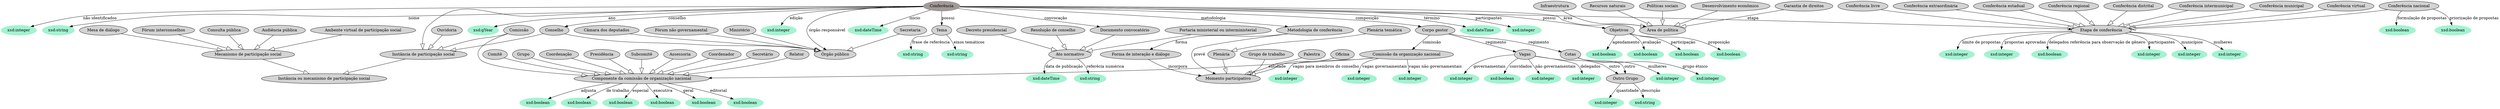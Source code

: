digraph  {
	node [label="\N"];
	Conferência	 [color="#A29999",
		style=filled];
	"Instância de participação social"	 [style=filled];
	Conferência -> "Instância de participação social"	 [arrowhead=empty,
		arrowsize=2];
	22	 [color="#A2F3D1",
		label="xsd:dateTime",
		style=filled];
	Conferência -> 22	 [label=término];
	"Corpo gestor"	 [style=filled];
	Conferência -> "Corpo gestor"	 [label=composição];
	Conselho	 [style=filled];
	Conferência -> Conselho	 [label=conselho];
	2	 [color="#A2F3D1",
		label="xsd:integer",
		style=filled];
	Conferência -> 2	 [label=edição];
	"Documento convocatório"	 [style=filled];
	Conferência -> "Documento convocatório"	 [label=convocação];
	21	 [color="#A2F3D1",
		label="xsd:dateTime",
		style=filled];
	Conferência -> 21	 [label=início];
	"Metodologia de conferência"	 [style=filled];
	Conferência -> "Metodologia de conferência"	 [label=metodologia];
	"Área de política"	 [style=filled];
	Conferência -> "Área de política"	 [label=área];
	3	 [color="#A2F3D1",
		label="xsd:integer",
		style=filled];
	Conferência -> 3	 [label=participantes];
	4	 [color="#A2F3D1",
		label="xsd:integer",
		style=filled];
	Conferência -> 4	 [label="não identificados"];
	1	 [color="#A2F3D1",
		label="xsd:string",
		style=filled];
	Conferência -> 1	 [label=nome];
	5	 [color="#A2F3D1",
		label="xsd:gYear",
		style=filled];
	Conferência -> 5	 [label=ano];
	"Órgão público"	 [style=filled];
	Conferência -> "Órgão público"	 [label="órgão responsável"];
	Tema	 [style=filled];
	Conferência -> Tema	 [label=possui];
	"Etapa de conferência"	 [style=filled];
	Conferência -> "Etapa de conferência"	 [label=etapa];
	Objetivos	 [style=filled];
	Conferência -> Objetivos	 [label=possui];
	"Instância ou mecanismo de participação social"	 [style=filled];
	"Instância de participação social" -> "Instância ou mecanismo de participação social"	 [arrowhead=empty,
		arrowsize=2];
	"Mecanismo de participação social"	 [style=filled];
	"Mecanismo de participação social" -> "Instância ou mecanismo de participação social"	 [arrowhead=empty,
		arrowsize=2];
	Conselho -> "Instância de participação social"	 [arrowhead=empty,
		arrowsize=2];
	Conselho -> "Órgão público"	 [arrowhead=empty,
		arrowsize=2];
	Ouvidoria	 [style=filled];
	Ouvidoria -> "Instância de participação social"	 [arrowhead=empty,
		arrowsize=2];
	Comissão	 [style=filled];
	Comissão -> "Instância de participação social"	 [arrowhead=empty,
		arrowsize=2];
	"Componente da comissão de organização nacional"	 [style=filled];
	Comissão -> "Componente da comissão de organização nacional"	 [arrowhead=empty,
		arrowsize=2];
	"Mesa de diálogo"	 [style=filled];
	"Mesa de diálogo" -> "Mecanismo de participação social"	 [arrowhead=empty,
		arrowsize=2];
	"Fórum interconselhos"	 [style=filled];
	"Fórum interconselhos" -> "Mecanismo de participação social"	 [arrowhead=empty,
		arrowsize=2];
	"Audiência pública"	 [style=filled];
	"Audiência pública" -> "Mecanismo de participação social"	 [arrowhead=empty,
		arrowsize=2];
	"Consulta pública"	 [style=filled];
	"Consulta pública" -> "Mecanismo de participação social"	 [arrowhead=empty,
		arrowsize=2];
	"Ambente virtual de participação social"	 [style=filled];
	"Ambente virtual de participação social" -> "Mecanismo de participação social"	 [arrowhead=empty,
		arrowsize=2];
	Ministério	 [style=filled];
	Ministério -> "Órgão público"	 [arrowhead=empty,
		arrowsize=2];
	Secretaria	 [style=filled];
	Secretaria -> "Órgão público"	 [arrowhead=empty,
		arrowsize=2];
	"Câmara dos deputados"	 [style=filled];
	"Câmara dos deputados" -> "Órgão público"	 [arrowhead=empty,
		arrowsize=2];
	"Fórum não governamental"	 [style=filled];
	"Fórum não governamental" -> "Órgão público"	 [arrowhead=empty,
		arrowsize=2];
	"Ato normativo"	 [style=filled];
	"Documento convocatório" -> "Ato normativo"	 [arrowhead=empty,
		arrowsize=2];
	6	 [color="#A2F3D1",
		label="xsd:dateTime",
		style=filled];
	"Ato normativo" -> 6	 [label="data de publicação"];
	7	 [color="#A2F3D1",
		label="xsd:string",
		style=filled];
	"Ato normativo" -> 7	 [label="referêcia numérica"];
	"Portaria ministerial ou interministerial"	 [style=filled];
	"Portaria ministerial ou interministerial" -> "Ato normativo"	 [arrowhead=empty,
		arrowsize=2];
	"Decreto presidencial"	 [style=filled];
	"Decreto presidencial" -> "Ato normativo"	 [arrowhead=empty,
		arrowsize=2];
	"Resolução de conselho"	 [style=filled];
	"Resolução de conselho" -> "Ato normativo"	 [arrowhead=empty,
		arrowsize=2];
	"Políticas sociais"	 [style=filled];
	"Políticas sociais" -> "Área de política"	 [arrowhead=empty,
		arrowsize=2];
	"Desenvolvimento econômico"	 [style=filled];
	"Desenvolvimento econômico" -> "Área de política"	 [arrowhead=empty,
		arrowsize=2];
	"Garantia de direitos"	 [style=filled];
	"Garantia de direitos" -> "Área de política"	 [arrowhead=empty,
		arrowsize=2];
	Infraestrutura	 [style=filled];
	Infraestrutura -> "Área de política"	 [arrowhead=empty,
		arrowsize=2];
	"Recursos naturais"	 [style=filled];
	"Recursos naturais" -> "Área de política"	 [arrowhead=empty,
		arrowsize=2];
	8	 [color="#A2F3D1",
		label="xsd:boolean",
		style=filled];
	Objetivos -> 8	 [label=agendamento];
	9	 [color="#A2F3D1",
		label="xsd:boolean",
		style=filled];
	Objetivos -> 9	 [label=avaliação];
	10	 [color="#A2F3D1",
		label="xsd:boolean",
		style=filled];
	Objetivos -> 10	 [label=participação];
	11	 [color="#A2F3D1",
		label="xsd:boolean",
		style=filled];
	Objetivos -> 11	 [label=proposição];
	12	 [color="#A2F3D1",
		label="xsd:string",
		style=filled];
	Tema -> 12	 [label="frase de referência"];
	13	 [color="#A2F3D1",
		label="xsd:string",
		style=filled];
	Tema -> 13	 [label="eixos temáticos"];
	32	 [color="#A2F3D1",
		label="xsd:integer",
		style=filled];
	"Etapa de conferência" -> 32	 [label="limite de propostas"];
	17	 [color="#A2F3D1",
		label="xsd:integer",
		style=filled];
	"Etapa de conferência" -> 17	 [label="propostas aprovadas"];
	18	 [color="#A2F3D1",
		label="xsd:boolean",
		style=filled];
	"Etapa de conferência" -> 18	 [label="delegados referência para observação de gênero"];
	14	 [color="#A2F3D1",
		label="xsd:integer",
		style=filled];
	"Etapa de conferência" -> 14	 [label=participantes];
	15	 [color="#A2F3D1",
		label="xsd:integer",
		style=filled];
	"Etapa de conferência" -> 15	 [label=municípios];
	16	 [color="#A2F3D1",
		label="xsd:integer",
		style=filled];
	"Etapa de conferência" -> 16	 [label=mulheres];
	"Conferência nacional"	 [style=filled];
	20	 [color="#A2F3D1",
		label="xsd:boolean",
		style=filled];
	"Conferência nacional" -> 20	 [label="formulação de propostas"];
	19	 [color="#A2F3D1",
		label="xsd:boolean",
		style=filled];
	"Conferência nacional" -> 19	 [label="priorização de propostas"];
	"Conferência nacional" -> "Etapa de conferência"	 [arrowhead=empty,
		arrowsize=2];
	"Conferência estadual"	 [style=filled];
	"Conferência estadual" -> "Etapa de conferência"	 [arrowhead=empty,
		arrowsize=2];
	"Conferência regional"	 [style=filled];
	"Conferência regional" -> "Etapa de conferência"	 [arrowhead=empty,
		arrowsize=2];
	"Conferência distrital"	 [style=filled];
	"Conferência distrital" -> "Etapa de conferência"	 [arrowhead=empty,
		arrowsize=2];
	"Conferência intermunicipal"	 [style=filled];
	"Conferência intermunicipal" -> "Etapa de conferência"	 [arrowhead=empty,
		arrowsize=2];
	"Conferência municipal"	 [style=filled];
	"Conferência municipal" -> "Etapa de conferência"	 [arrowhead=empty,
		arrowsize=2];
	"Conferência virtual"	 [style=filled];
	"Conferência virtual" -> "Etapa de conferência"	 [arrowhead=empty,
		arrowsize=2];
	"Conferência livre"	 [style=filled];
	"Conferência livre" -> "Etapa de conferência"	 [arrowhead=empty,
		arrowsize=2];
	"Conferência extraordinária"	 [style=filled];
	"Conferência extraordinária" -> "Etapa de conferência"	 [arrowhead=empty,
		arrowsize=2];
	"Comissão da organização nacional"	 [style=filled];
	"Corpo gestor" -> "Comissão da organização nacional"	 [label=comissão];
	Cotas	 [style=filled];
	"Corpo gestor" -> Cotas	 [label=regimento];
	Vagas	 [style=filled];
	"Corpo gestor" -> Vagas	 [label=regimento];
	"Comissão da organização nacional" -> "Componente da comissão de organização nacional"	 [label=entidade];
	31	 [color="#A2F3D1",
		label="xsd:integer",
		style=filled];
	"Comissão da organização nacional" -> 31	 [label="vagas para membros do conselho"];
	30	 [color="#A2F3D1",
		label="xsd:integer",
		style=filled];
	"Comissão da organização nacional" -> 30	 [label="vagas governamentais"];
	29	 [color="#A2F3D1",
		label="xsd:integer",
		style=filled];
	"Comissão da organização nacional" -> 29	 [label="vagas não governamentais"];
	23	 [color="#A2F3D1",
		label="xsd:boolean",
		style=filled];
	"Componente da comissão de organização nacional" -> 23	 [label=adjunta];
	24	 [color="#A2F3D1",
		label="xsd:boolean",
		style=filled];
	"Componente da comissão de organização nacional" -> 24	 [label="de trabalho"];
	26	 [color="#A2F3D1",
		label="xsd:boolean",
		style=filled];
	"Componente da comissão de organização nacional" -> 26	 [label=especial];
	27	 [color="#A2F3D1",
		label="xsd:boolean",
		style=filled];
	"Componente da comissão de organização nacional" -> 27	 [label=executiva];
	25	 [color="#A2F3D1",
		label="xsd:boolean",
		style=filled];
	"Componente da comissão de organização nacional" -> 25	 [label=geral];
	28	 [color="#A2F3D1",
		label="xsd:boolean",
		style=filled];
	"Componente da comissão de organização nacional" -> 28	 [label=editorial];
	Comitê	 [style=filled];
	Comitê -> "Componente da comissão de organização nacional"	 [arrowhead=empty,
		arrowsize=2];
	Grupo	 [style=filled];
	Grupo -> "Componente da comissão de organização nacional"	 [arrowhead=empty,
		arrowsize=2];
	Coordenação	 [style=filled];
	Coordenação -> "Componente da comissão de organização nacional"	 [arrowhead=empty,
		arrowsize=2];
	Presidência	 [style=filled];
	Presidência -> "Componente da comissão de organização nacional"	 [arrowhead=empty,
		arrowsize=2];
	Subcomitê	 [style=filled];
	Subcomitê -> "Componente da comissão de organização nacional"	 [arrowhead=empty,
		arrowsize=2];
	Assessoria	 [style=filled];
	Assessoria -> "Componente da comissão de organização nacional"	 [arrowhead=empty,
		arrowsize=2];
	Coordenador	 [style=filled];
	Coordenador -> "Componente da comissão de organização nacional"	 [arrowhead=empty,
		arrowsize=2];
	Secretário	 [style=filled];
	Secretário -> "Componente da comissão de organização nacional"	 [arrowhead=empty,
		arrowsize=2];
	Relator	 [style=filled];
	Relator -> "Componente da comissão de organização nacional"	 [arrowhead=empty,
		arrowsize=2];
	"Forma de interação e diálogo"	 [style=filled];
	"Metodologia de conferência" -> "Forma de interação e diálogo"	 [label=forma];
	"Momento participativo"	 [style=filled];
	"Metodologia de conferência" -> "Momento participativo"	 [label=prevê];
	"Forma de interação e diálogo" -> "Momento participativo"	 [label=incorpora];
	"Grupo de trabalho"	 [style=filled];
	"Grupo de trabalho" -> "Momento participativo"	 [arrowhead=empty,
		arrowsize=2];
	Palestra	 [style=filled];
	Palestra -> "Momento participativo"	 [arrowhead=empty,
		arrowsize=2];
	Oficina	 [style=filled];
	Oficina -> "Momento participativo"	 [arrowhead=empty,
		arrowsize=2];
	Plenária	 [style=filled];
	Plenária -> "Momento participativo"	 [arrowhead=empty,
		arrowsize=2];
	"Plenária temática"	 [style=filled];
	"Plenária temática" -> Plenária	 [arrowhead=empty,
		arrowsize=2];
	35	 [color="#A2F3D1",
		label="xsd:integer",
		style=filled];
	Vagas -> 35	 [label="não governamentais"];
	36	 [color="#A2F3D1",
		label="xsd:boolean",
		style=filled];
	Vagas -> 36	 [label=convidados];
	"Outro Grupo"	 [style=filled];
	Vagas -> "Outro Grupo"	 [label=outro];
	33	 [color="#A2F3D1",
		label="xsd:integer",
		style=filled];
	Vagas -> 33	 [label=delegados];
	34	 [color="#A2F3D1",
		label="xsd:integer",
		style=filled];
	Vagas -> 34	 [label=governamentais];
	37	 [color="#A2F3D1",
		label="xsd:integer",
		style=filled];
	"Outro Grupo" -> 37	 [label=quantidade];
	38	 [color="#A2F3D1",
		label="xsd:string",
		style=filled];
	"Outro Grupo" -> 38	 [label=descrição];
	Cotas -> "Outro Grupo"	 [label=outro];
	39	 [color="#A2F3D1",
		label="xsd:integer",
		style=filled];
	Cotas -> 39	 [label=mulheres];
	40	 [color="#A2F3D1",
		label="xsd:integer",
		style=filled];
	Cotas -> 40	 [label="grupo étnico"];
}
